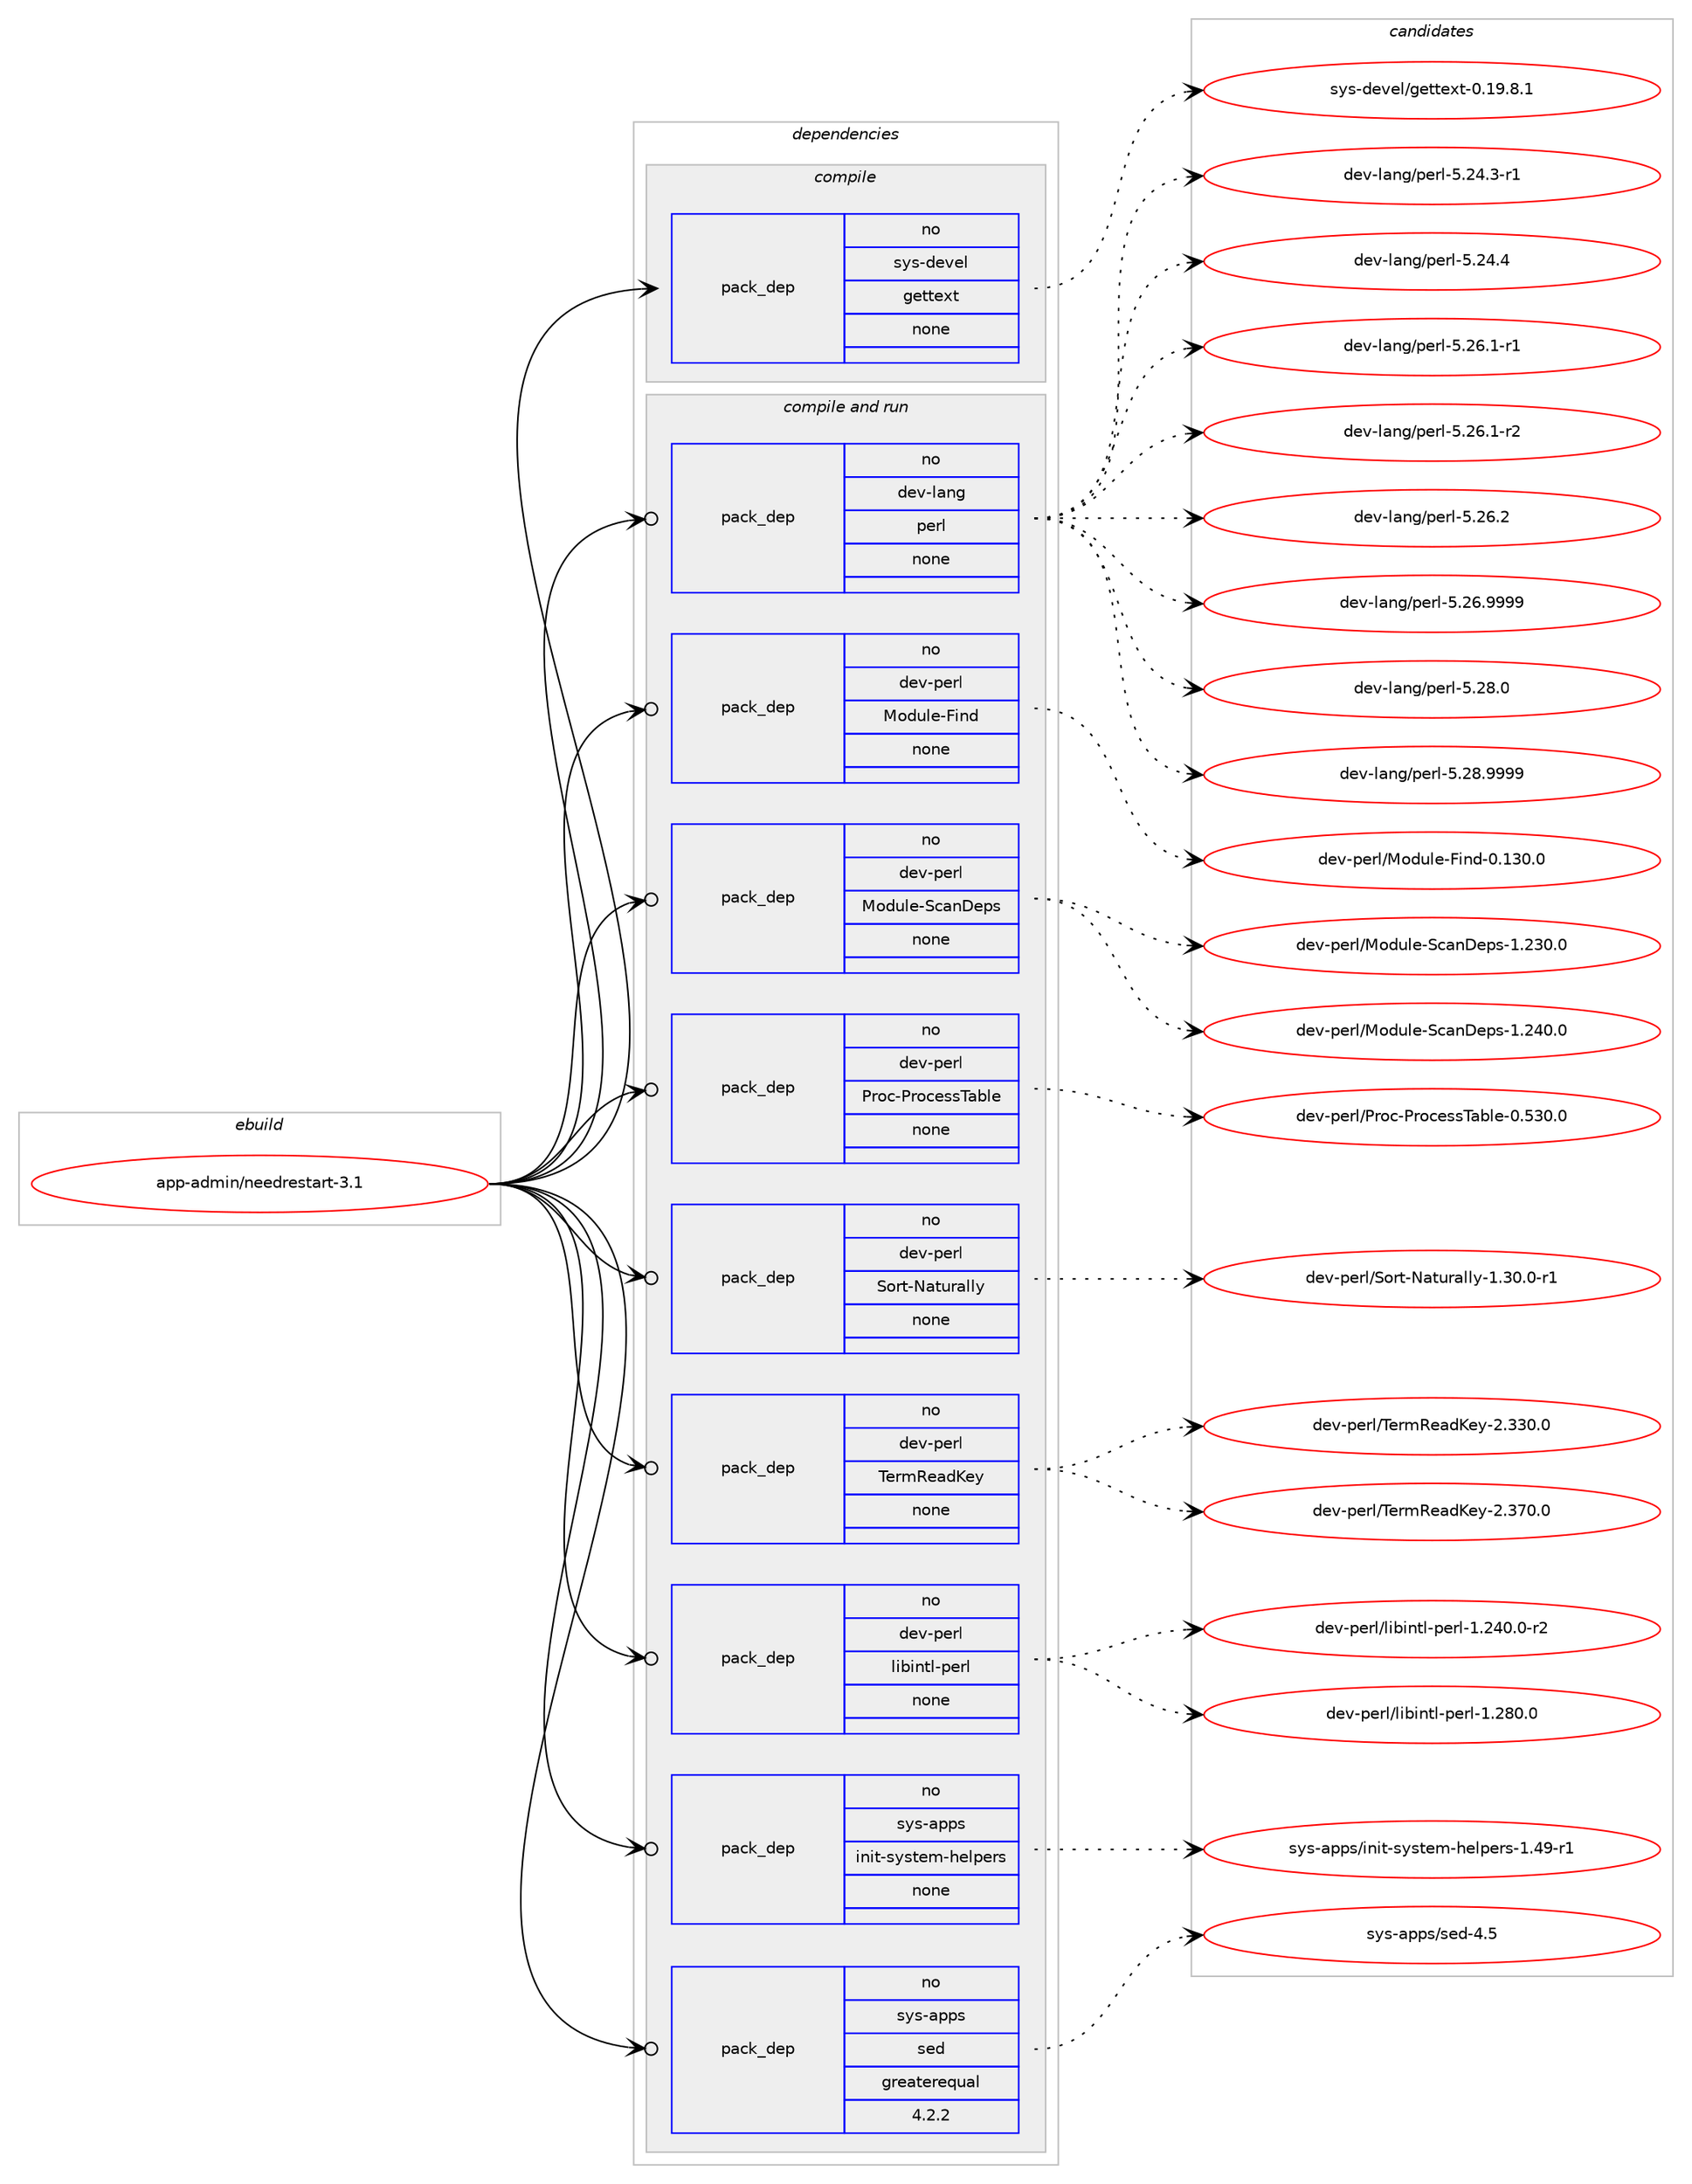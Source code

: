 digraph prolog {

# *************
# Graph options
# *************

newrank=true;
concentrate=true;
compound=true;
graph [rankdir=LR,fontname=Helvetica,fontsize=10,ranksep=1.5];#, ranksep=2.5, nodesep=0.2];
edge  [arrowhead=vee];
node  [fontname=Helvetica,fontsize=10];

# **********
# The ebuild
# **********

subgraph cluster_leftcol {
color=gray;
rank=same;
label=<<i>ebuild</i>>;
id [label="app-admin/needrestart-3.1", color=red, width=4, href="../app-admin/needrestart-3.1.svg"];
}

# ****************
# The dependencies
# ****************

subgraph cluster_midcol {
color=gray;
label=<<i>dependencies</i>>;
subgraph cluster_compile {
fillcolor="#eeeeee";
style=filled;
label=<<i>compile</i>>;
subgraph pack765 {
dependency957 [label=<<TABLE BORDER="0" CELLBORDER="1" CELLSPACING="0" CELLPADDING="4" WIDTH="220"><TR><TD ROWSPAN="6" CELLPADDING="30">pack_dep</TD></TR><TR><TD WIDTH="110">no</TD></TR><TR><TD>sys-devel</TD></TR><TR><TD>gettext</TD></TR><TR><TD>none</TD></TR><TR><TD></TD></TR></TABLE>>, shape=none, color=blue];
}
id:e -> dependency957:w [weight=20,style="solid",arrowhead="vee"];
}
subgraph cluster_compileandrun {
fillcolor="#eeeeee";
style=filled;
label=<<i>compile and run</i>>;
subgraph pack766 {
dependency958 [label=<<TABLE BORDER="0" CELLBORDER="1" CELLSPACING="0" CELLPADDING="4" WIDTH="220"><TR><TD ROWSPAN="6" CELLPADDING="30">pack_dep</TD></TR><TR><TD WIDTH="110">no</TD></TR><TR><TD>dev-lang</TD></TR><TR><TD>perl</TD></TR><TR><TD>none</TD></TR><TR><TD></TD></TR></TABLE>>, shape=none, color=blue];
}
id:e -> dependency958:w [weight=20,style="solid",arrowhead="odotvee"];
subgraph pack767 {
dependency959 [label=<<TABLE BORDER="0" CELLBORDER="1" CELLSPACING="0" CELLPADDING="4" WIDTH="220"><TR><TD ROWSPAN="6" CELLPADDING="30">pack_dep</TD></TR><TR><TD WIDTH="110">no</TD></TR><TR><TD>dev-perl</TD></TR><TR><TD>Module-Find</TD></TR><TR><TD>none</TD></TR><TR><TD></TD></TR></TABLE>>, shape=none, color=blue];
}
id:e -> dependency959:w [weight=20,style="solid",arrowhead="odotvee"];
subgraph pack768 {
dependency960 [label=<<TABLE BORDER="0" CELLBORDER="1" CELLSPACING="0" CELLPADDING="4" WIDTH="220"><TR><TD ROWSPAN="6" CELLPADDING="30">pack_dep</TD></TR><TR><TD WIDTH="110">no</TD></TR><TR><TD>dev-perl</TD></TR><TR><TD>Module-ScanDeps</TD></TR><TR><TD>none</TD></TR><TR><TD></TD></TR></TABLE>>, shape=none, color=blue];
}
id:e -> dependency960:w [weight=20,style="solid",arrowhead="odotvee"];
subgraph pack769 {
dependency961 [label=<<TABLE BORDER="0" CELLBORDER="1" CELLSPACING="0" CELLPADDING="4" WIDTH="220"><TR><TD ROWSPAN="6" CELLPADDING="30">pack_dep</TD></TR><TR><TD WIDTH="110">no</TD></TR><TR><TD>dev-perl</TD></TR><TR><TD>Proc-ProcessTable</TD></TR><TR><TD>none</TD></TR><TR><TD></TD></TR></TABLE>>, shape=none, color=blue];
}
id:e -> dependency961:w [weight=20,style="solid",arrowhead="odotvee"];
subgraph pack770 {
dependency962 [label=<<TABLE BORDER="0" CELLBORDER="1" CELLSPACING="0" CELLPADDING="4" WIDTH="220"><TR><TD ROWSPAN="6" CELLPADDING="30">pack_dep</TD></TR><TR><TD WIDTH="110">no</TD></TR><TR><TD>dev-perl</TD></TR><TR><TD>Sort-Naturally</TD></TR><TR><TD>none</TD></TR><TR><TD></TD></TR></TABLE>>, shape=none, color=blue];
}
id:e -> dependency962:w [weight=20,style="solid",arrowhead="odotvee"];
subgraph pack771 {
dependency963 [label=<<TABLE BORDER="0" CELLBORDER="1" CELLSPACING="0" CELLPADDING="4" WIDTH="220"><TR><TD ROWSPAN="6" CELLPADDING="30">pack_dep</TD></TR><TR><TD WIDTH="110">no</TD></TR><TR><TD>dev-perl</TD></TR><TR><TD>TermReadKey</TD></TR><TR><TD>none</TD></TR><TR><TD></TD></TR></TABLE>>, shape=none, color=blue];
}
id:e -> dependency963:w [weight=20,style="solid",arrowhead="odotvee"];
subgraph pack772 {
dependency964 [label=<<TABLE BORDER="0" CELLBORDER="1" CELLSPACING="0" CELLPADDING="4" WIDTH="220"><TR><TD ROWSPAN="6" CELLPADDING="30">pack_dep</TD></TR><TR><TD WIDTH="110">no</TD></TR><TR><TD>dev-perl</TD></TR><TR><TD>libintl-perl</TD></TR><TR><TD>none</TD></TR><TR><TD></TD></TR></TABLE>>, shape=none, color=blue];
}
id:e -> dependency964:w [weight=20,style="solid",arrowhead="odotvee"];
subgraph pack773 {
dependency965 [label=<<TABLE BORDER="0" CELLBORDER="1" CELLSPACING="0" CELLPADDING="4" WIDTH="220"><TR><TD ROWSPAN="6" CELLPADDING="30">pack_dep</TD></TR><TR><TD WIDTH="110">no</TD></TR><TR><TD>sys-apps</TD></TR><TR><TD>init-system-helpers</TD></TR><TR><TD>none</TD></TR><TR><TD></TD></TR></TABLE>>, shape=none, color=blue];
}
id:e -> dependency965:w [weight=20,style="solid",arrowhead="odotvee"];
subgraph pack774 {
dependency966 [label=<<TABLE BORDER="0" CELLBORDER="1" CELLSPACING="0" CELLPADDING="4" WIDTH="220"><TR><TD ROWSPAN="6" CELLPADDING="30">pack_dep</TD></TR><TR><TD WIDTH="110">no</TD></TR><TR><TD>sys-apps</TD></TR><TR><TD>sed</TD></TR><TR><TD>greaterequal</TD></TR><TR><TD>4.2.2</TD></TR></TABLE>>, shape=none, color=blue];
}
id:e -> dependency966:w [weight=20,style="solid",arrowhead="odotvee"];
}
subgraph cluster_run {
fillcolor="#eeeeee";
style=filled;
label=<<i>run</i>>;
}
}

# **************
# The candidates
# **************

subgraph cluster_choices {
rank=same;
color=gray;
label=<<i>candidates</i>>;

subgraph choice765 {
color=black;
nodesep=1;
choice1151211154510010111810110847103101116116101120116454846495746564649 [label="sys-devel/gettext-0.19.8.1", color=red, width=4,href="../sys-devel/gettext-0.19.8.1.svg"];
dependency957:e -> choice1151211154510010111810110847103101116116101120116454846495746564649:w [style=dotted,weight="100"];
}
subgraph choice766 {
color=black;
nodesep=1;
choice100101118451089711010347112101114108455346505246514511449 [label="dev-lang/perl-5.24.3-r1", color=red, width=4,href="../dev-lang/perl-5.24.3-r1.svg"];
choice10010111845108971101034711210111410845534650524652 [label="dev-lang/perl-5.24.4", color=red, width=4,href="../dev-lang/perl-5.24.4.svg"];
choice100101118451089711010347112101114108455346505446494511449 [label="dev-lang/perl-5.26.1-r1", color=red, width=4,href="../dev-lang/perl-5.26.1-r1.svg"];
choice100101118451089711010347112101114108455346505446494511450 [label="dev-lang/perl-5.26.1-r2", color=red, width=4,href="../dev-lang/perl-5.26.1-r2.svg"];
choice10010111845108971101034711210111410845534650544650 [label="dev-lang/perl-5.26.2", color=red, width=4,href="../dev-lang/perl-5.26.2.svg"];
choice10010111845108971101034711210111410845534650544657575757 [label="dev-lang/perl-5.26.9999", color=red, width=4,href="../dev-lang/perl-5.26.9999.svg"];
choice10010111845108971101034711210111410845534650564648 [label="dev-lang/perl-5.28.0", color=red, width=4,href="../dev-lang/perl-5.28.0.svg"];
choice10010111845108971101034711210111410845534650564657575757 [label="dev-lang/perl-5.28.9999", color=red, width=4,href="../dev-lang/perl-5.28.9999.svg"];
dependency958:e -> choice100101118451089711010347112101114108455346505246514511449:w [style=dotted,weight="100"];
dependency958:e -> choice10010111845108971101034711210111410845534650524652:w [style=dotted,weight="100"];
dependency958:e -> choice100101118451089711010347112101114108455346505446494511449:w [style=dotted,weight="100"];
dependency958:e -> choice100101118451089711010347112101114108455346505446494511450:w [style=dotted,weight="100"];
dependency958:e -> choice10010111845108971101034711210111410845534650544650:w [style=dotted,weight="100"];
dependency958:e -> choice10010111845108971101034711210111410845534650544657575757:w [style=dotted,weight="100"];
dependency958:e -> choice10010111845108971101034711210111410845534650564648:w [style=dotted,weight="100"];
dependency958:e -> choice10010111845108971101034711210111410845534650564657575757:w [style=dotted,weight="100"];
}
subgraph choice767 {
color=black;
nodesep=1;
choice10010111845112101114108477711110011710810145701051101004548464951484648 [label="dev-perl/Module-Find-0.130.0", color=red, width=4,href="../dev-perl/Module-Find-0.130.0.svg"];
dependency959:e -> choice10010111845112101114108477711110011710810145701051101004548464951484648:w [style=dotted,weight="100"];
}
subgraph choice768 {
color=black;
nodesep=1;
choice10010111845112101114108477711110011710810145839997110681011121154549465051484648 [label="dev-perl/Module-ScanDeps-1.230.0", color=red, width=4,href="../dev-perl/Module-ScanDeps-1.230.0.svg"];
choice10010111845112101114108477711110011710810145839997110681011121154549465052484648 [label="dev-perl/Module-ScanDeps-1.240.0", color=red, width=4,href="../dev-perl/Module-ScanDeps-1.240.0.svg"];
dependency960:e -> choice10010111845112101114108477711110011710810145839997110681011121154549465051484648:w [style=dotted,weight="100"];
dependency960:e -> choice10010111845112101114108477711110011710810145839997110681011121154549465052484648:w [style=dotted,weight="100"];
}
subgraph choice769 {
color=black;
nodesep=1;
choice100101118451121011141084780114111994580114111991011151158497981081014548465351484648 [label="dev-perl/Proc-ProcessTable-0.530.0", color=red, width=4,href="../dev-perl/Proc-ProcessTable-0.530.0.svg"];
dependency961:e -> choice100101118451121011141084780114111994580114111991011151158497981081014548465351484648:w [style=dotted,weight="100"];
}
subgraph choice770 {
color=black;
nodesep=1;
choice10010111845112101114108478311111411645789711611711497108108121454946514846484511449 [label="dev-perl/Sort-Naturally-1.30.0-r1", color=red, width=4,href="../dev-perl/Sort-Naturally-1.30.0-r1.svg"];
dependency962:e -> choice10010111845112101114108478311111411645789711611711497108108121454946514846484511449:w [style=dotted,weight="100"];
}
subgraph choice771 {
color=black;
nodesep=1;
choice1001011184511210111410847841011141098210197100751011214550465151484648 [label="dev-perl/TermReadKey-2.330.0", color=red, width=4,href="../dev-perl/TermReadKey-2.330.0.svg"];
choice1001011184511210111410847841011141098210197100751011214550465155484648 [label="dev-perl/TermReadKey-2.370.0", color=red, width=4,href="../dev-perl/TermReadKey-2.370.0.svg"];
dependency963:e -> choice1001011184511210111410847841011141098210197100751011214550465151484648:w [style=dotted,weight="100"];
dependency963:e -> choice1001011184511210111410847841011141098210197100751011214550465155484648:w [style=dotted,weight="100"];
}
subgraph choice772 {
color=black;
nodesep=1;
choice1001011184511210111410847108105981051101161084511210111410845494650524846484511450 [label="dev-perl/libintl-perl-1.240.0-r2", color=red, width=4,href="../dev-perl/libintl-perl-1.240.0-r2.svg"];
choice100101118451121011141084710810598105110116108451121011141084549465056484648 [label="dev-perl/libintl-perl-1.280.0", color=red, width=4,href="../dev-perl/libintl-perl-1.280.0.svg"];
dependency964:e -> choice1001011184511210111410847108105981051101161084511210111410845494650524846484511450:w [style=dotted,weight="100"];
dependency964:e -> choice100101118451121011141084710810598105110116108451121011141084549465056484648:w [style=dotted,weight="100"];
}
subgraph choice773 {
color=black;
nodesep=1;
choice115121115459711211211547105110105116451151211151161011094510410110811210111411545494652574511449 [label="sys-apps/init-system-helpers-1.49-r1", color=red, width=4,href="../sys-apps/init-system-helpers-1.49-r1.svg"];
dependency965:e -> choice115121115459711211211547105110105116451151211151161011094510410110811210111411545494652574511449:w [style=dotted,weight="100"];
}
subgraph choice774 {
color=black;
nodesep=1;
choice11512111545971121121154711510110045524653 [label="sys-apps/sed-4.5", color=red, width=4,href="../sys-apps/sed-4.5.svg"];
dependency966:e -> choice11512111545971121121154711510110045524653:w [style=dotted,weight="100"];
}
}

}
